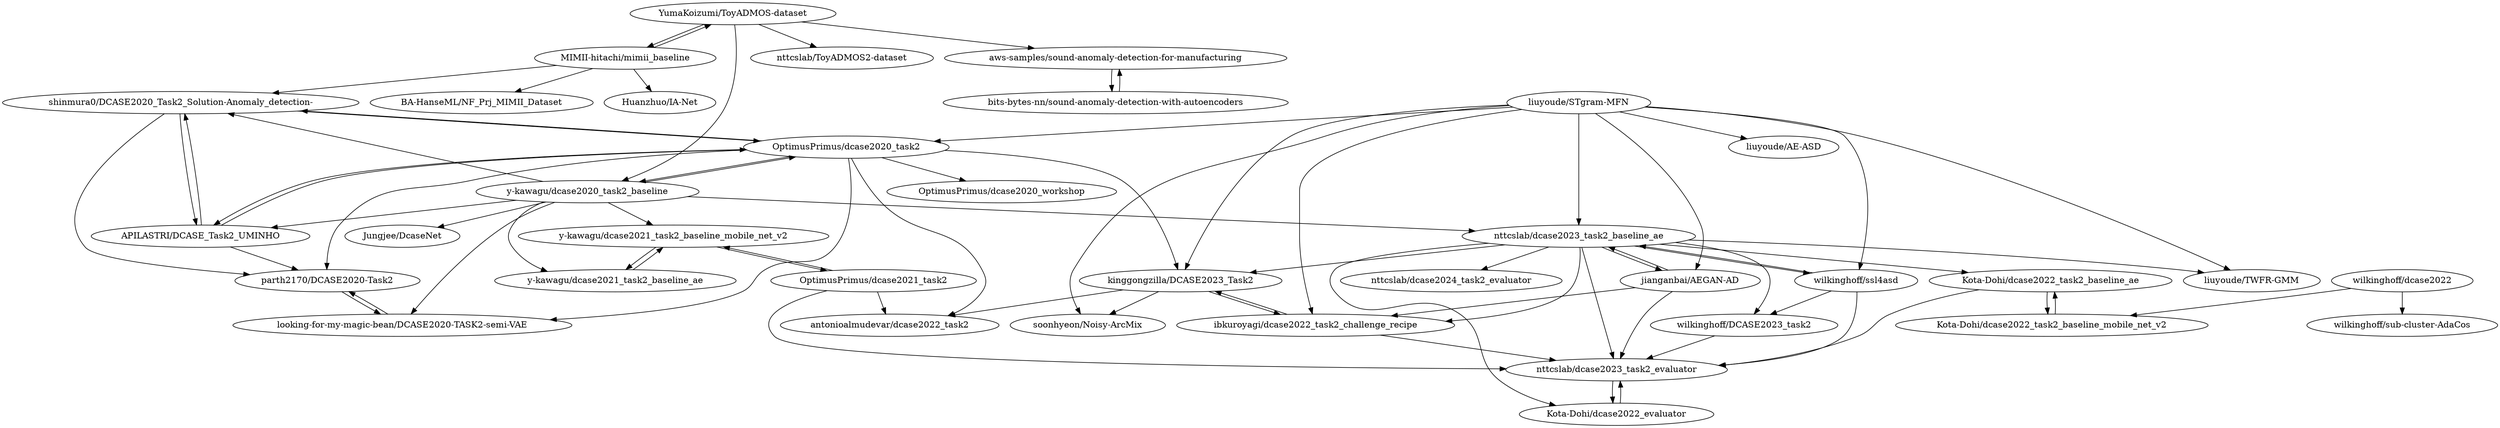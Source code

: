 digraph G {
"YumaKoizumi/ToyADMOS-dataset" -> "MIMII-hitachi/mimii_baseline"
"YumaKoizumi/ToyADMOS-dataset" -> "y-kawagu/dcase2020_task2_baseline"
"YumaKoizumi/ToyADMOS-dataset" -> "nttcslab/ToyADMOS2-dataset"
"YumaKoizumi/ToyADMOS-dataset" -> "aws-samples/sound-anomaly-detection-for-manufacturing"
"OptimusPrimus/dcase2020_task2" -> "shinmura0/DCASE2020_Task2_Solution-Anomaly_detection-"
"OptimusPrimus/dcase2020_task2" -> "APILASTRI/DCASE_Task2_UMINHO"
"OptimusPrimus/dcase2020_task2" -> "parth2170/DCASE2020-Task2"
"OptimusPrimus/dcase2020_task2" -> "looking-for-my-magic-bean/DCASE2020-TASK2-semi-VAE"
"OptimusPrimus/dcase2020_task2" -> "y-kawagu/dcase2020_task2_baseline"
"OptimusPrimus/dcase2020_task2" -> "OptimusPrimus/dcase2020_workshop"
"OptimusPrimus/dcase2020_task2" -> "kinggongzilla/DCASE2023_Task2"
"OptimusPrimus/dcase2020_task2" -> "antonioalmudevar/dcase2022_task2"
"MIMII-hitachi/mimii_baseline" -> "BA-HanseML/NF_Prj_MIMII_Dataset"
"MIMII-hitachi/mimii_baseline" -> "YumaKoizumi/ToyADMOS-dataset"
"MIMII-hitachi/mimii_baseline" -> "shinmura0/DCASE2020_Task2_Solution-Anomaly_detection-"
"MIMII-hitachi/mimii_baseline" -> "Huanzhuo/IA-Net"
"y-kawagu/dcase2020_task2_baseline" -> "OptimusPrimus/dcase2020_task2"
"y-kawagu/dcase2020_task2_baseline" -> "y-kawagu/dcase2021_task2_baseline_ae"
"y-kawagu/dcase2020_task2_baseline" -> "APILASTRI/DCASE_Task2_UMINHO"
"y-kawagu/dcase2020_task2_baseline" -> "shinmura0/DCASE2020_Task2_Solution-Anomaly_detection-"
"y-kawagu/dcase2020_task2_baseline" -> "nttcslab/dcase2023_task2_baseline_ae"
"y-kawagu/dcase2020_task2_baseline" -> "y-kawagu/dcase2021_task2_baseline_mobile_net_v2"
"y-kawagu/dcase2020_task2_baseline" -> "looking-for-my-magic-bean/DCASE2020-TASK2-semi-VAE"
"y-kawagu/dcase2020_task2_baseline" -> "Jungjee/DcaseNet"
"APILASTRI/DCASE_Task2_UMINHO" -> "shinmura0/DCASE2020_Task2_Solution-Anomaly_detection-"
"APILASTRI/DCASE_Task2_UMINHO" -> "OptimusPrimus/dcase2020_task2"
"APILASTRI/DCASE_Task2_UMINHO" -> "parth2170/DCASE2020-Task2"
"shinmura0/DCASE2020_Task2_Solution-Anomaly_detection-" -> "OptimusPrimus/dcase2020_task2"
"shinmura0/DCASE2020_Task2_Solution-Anomaly_detection-" -> "APILASTRI/DCASE_Task2_UMINHO"
"shinmura0/DCASE2020_Task2_Solution-Anomaly_detection-" -> "parth2170/DCASE2020-Task2"
"looking-for-my-magic-bean/DCASE2020-TASK2-semi-VAE" -> "parth2170/DCASE2020-Task2"
"parth2170/DCASE2020-Task2" -> "looking-for-my-magic-bean/DCASE2020-TASK2-semi-VAE"
"y-kawagu/dcase2021_task2_baseline_ae" -> "y-kawagu/dcase2021_task2_baseline_mobile_net_v2"
"bits-bytes-nn/sound-anomaly-detection-with-autoencoders" -> "aws-samples/sound-anomaly-detection-for-manufacturing"
"aws-samples/sound-anomaly-detection-for-manufacturing" -> "bits-bytes-nn/sound-anomaly-detection-with-autoencoders"
"y-kawagu/dcase2021_task2_baseline_mobile_net_v2" -> "y-kawagu/dcase2021_task2_baseline_ae"
"y-kawagu/dcase2021_task2_baseline_mobile_net_v2" -> "OptimusPrimus/dcase2021_task2"
"OptimusPrimus/dcase2021_task2" -> "y-kawagu/dcase2021_task2_baseline_mobile_net_v2"
"OptimusPrimus/dcase2021_task2" -> "antonioalmudevar/dcase2022_task2"
"OptimusPrimus/dcase2021_task2" -> "nttcslab/dcase2023_task2_evaluator"
"liuyoude/STgram-MFN" -> "liuyoude/TWFR-GMM"
"liuyoude/STgram-MFN" -> "kinggongzilla/DCASE2023_Task2"
"liuyoude/STgram-MFN" -> "OptimusPrimus/dcase2020_task2"
"liuyoude/STgram-MFN" -> "soonhyeon/Noisy-ArcMix"
"liuyoude/STgram-MFN" -> "nttcslab/dcase2023_task2_baseline_ae"
"liuyoude/STgram-MFN" -> "liuyoude/AE-ASD"
"liuyoude/STgram-MFN" -> "jianganbai/AEGAN-AD"
"liuyoude/STgram-MFN" -> "ibkuroyagi/dcase2022_task2_challenge_recipe"
"liuyoude/STgram-MFN" -> "wilkinghoff/ssl4asd"
"wilkinghoff/dcase2022" -> "Kota-Dohi/dcase2022_task2_baseline_mobile_net_v2"
"wilkinghoff/dcase2022" -> "wilkinghoff/sub-cluster-AdaCos"
"Kota-Dohi/dcase2022_task2_baseline_ae" -> "Kota-Dohi/dcase2022_task2_baseline_mobile_net_v2"
"Kota-Dohi/dcase2022_task2_baseline_ae" -> "nttcslab/dcase2023_task2_evaluator"
"Kota-Dohi/dcase2022_task2_baseline_mobile_net_v2" -> "Kota-Dohi/dcase2022_task2_baseline_ae"
"jianganbai/AEGAN-AD" -> "ibkuroyagi/dcase2022_task2_challenge_recipe"
"jianganbai/AEGAN-AD" -> "nttcslab/dcase2023_task2_baseline_ae"
"jianganbai/AEGAN-AD" -> "nttcslab/dcase2023_task2_evaluator"
"ibkuroyagi/dcase2022_task2_challenge_recipe" -> "nttcslab/dcase2023_task2_evaluator"
"ibkuroyagi/dcase2022_task2_challenge_recipe" -> "kinggongzilla/DCASE2023_Task2"
"Kota-Dohi/dcase2022_evaluator" -> "nttcslab/dcase2023_task2_evaluator"
"nttcslab/dcase2023_task2_baseline_ae" -> "wilkinghoff/ssl4asd"
"nttcslab/dcase2023_task2_baseline_ae" -> "nttcslab/dcase2023_task2_evaluator"
"nttcslab/dcase2023_task2_baseline_ae" -> "jianganbai/AEGAN-AD"
"nttcslab/dcase2023_task2_baseline_ae" -> "Kota-Dohi/dcase2022_task2_baseline_ae"
"nttcslab/dcase2023_task2_baseline_ae" -> "nttcslab/dcase2024_task2_evaluator"
"nttcslab/dcase2023_task2_baseline_ae" -> "kinggongzilla/DCASE2023_Task2"
"nttcslab/dcase2023_task2_baseline_ae" -> "ibkuroyagi/dcase2022_task2_challenge_recipe"
"nttcslab/dcase2023_task2_baseline_ae" -> "liuyoude/TWFR-GMM"
"nttcslab/dcase2023_task2_baseline_ae" -> "Kota-Dohi/dcase2022_evaluator"
"nttcslab/dcase2023_task2_baseline_ae" -> "wilkinghoff/DCASE2023_task2"
"kinggongzilla/DCASE2023_Task2" -> "antonioalmudevar/dcase2022_task2"
"kinggongzilla/DCASE2023_Task2" -> "soonhyeon/Noisy-ArcMix"
"kinggongzilla/DCASE2023_Task2" -> "ibkuroyagi/dcase2022_task2_challenge_recipe"
"wilkinghoff/DCASE2023_task2" -> "nttcslab/dcase2023_task2_evaluator"
"wilkinghoff/ssl4asd" -> "nttcslab/dcase2023_task2_evaluator"
"wilkinghoff/ssl4asd" -> "nttcslab/dcase2023_task2_baseline_ae"
"wilkinghoff/ssl4asd" -> "wilkinghoff/DCASE2023_task2"
"nttcslab/dcase2023_task2_evaluator" -> "Kota-Dohi/dcase2022_evaluator"
"YumaKoizumi/ToyADMOS-dataset" ["l"="-0.812,45.06"]
"MIMII-hitachi/mimii_baseline" ["l"="-0.813,45.078"]
"y-kawagu/dcase2020_task2_baseline" ["l"="-0.761,45.065"]
"nttcslab/ToyADMOS2-dataset" ["l"="-0.825,45.046"]
"aws-samples/sound-anomaly-detection-for-manufacturing" ["l"="-0.847,45.056"]
"OptimusPrimus/dcase2020_task2" ["l"="-0.754,45.051"]
"shinmura0/DCASE2020_Task2_Solution-Anomaly_detection-" ["l"="-0.782,45.061"]
"APILASTRI/DCASE_Task2_UMINHO" ["l"="-0.774,45.053"]
"parth2170/DCASE2020-Task2" ["l"="-0.781,45.045"]
"looking-for-my-magic-bean/DCASE2020-TASK2-semi-VAE" ["l"="-0.767,45.045"]
"OptimusPrimus/dcase2020_workshop" ["l"="-0.764,45.031"]
"kinggongzilla/DCASE2023_Task2" ["l"="-0.727,45.053"]
"antonioalmudevar/dcase2022_task2" ["l"="-0.738,45.065"]
"BA-HanseML/NF_Prj_MIMII_Dataset" ["l"="-0.836,45.088"]
"Huanzhuo/IA-Net" ["l"="-0.815,45.094"]
"y-kawagu/dcase2021_task2_baseline_ae" ["l"="-0.764,45.086"]
"nttcslab/dcase2023_task2_baseline_ae" ["l"="-0.707,45.071"]
"y-kawagu/dcase2021_task2_baseline_mobile_net_v2" ["l"="-0.748,45.082"]
"Jungjee/DcaseNet" ["l"="-0.748,45.038"]
"bits-bytes-nn/sound-anomaly-detection-with-autoencoders" ["l"="-0.869,45.054"]
"OptimusPrimus/dcase2021_task2" ["l"="-0.73,45.081"]
"nttcslab/dcase2023_task2_evaluator" ["l"="-0.7,45.079"]
"liuyoude/STgram-MFN" ["l"="-0.709,45.049"]
"liuyoude/TWFR-GMM" ["l"="-0.684,45.052"]
"soonhyeon/Noisy-ArcMix" ["l"="-0.718,45.036"]
"liuyoude/AE-ASD" ["l"="-0.693,45.033"]
"jianganbai/AEGAN-AD" ["l"="-0.696,45.06"]
"ibkuroyagi/dcase2022_task2_challenge_recipe" ["l"="-0.716,45.062"]
"wilkinghoff/ssl4asd" ["l"="-0.687,45.068"]
"wilkinghoff/dcase2022" ["l"="-0.662,45.12"]
"Kota-Dohi/dcase2022_task2_baseline_mobile_net_v2" ["l"="-0.673,45.106"]
"wilkinghoff/sub-cluster-AdaCos" ["l"="-0.652,45.131"]
"Kota-Dohi/dcase2022_task2_baseline_ae" ["l"="-0.686,45.092"]
"Kota-Dohi/dcase2022_evaluator" ["l"="-0.713,45.087"]
"nttcslab/dcase2024_task2_evaluator" ["l"="-0.7,45.089"]
"wilkinghoff/DCASE2023_task2" ["l"="-0.682,45.079"]
}